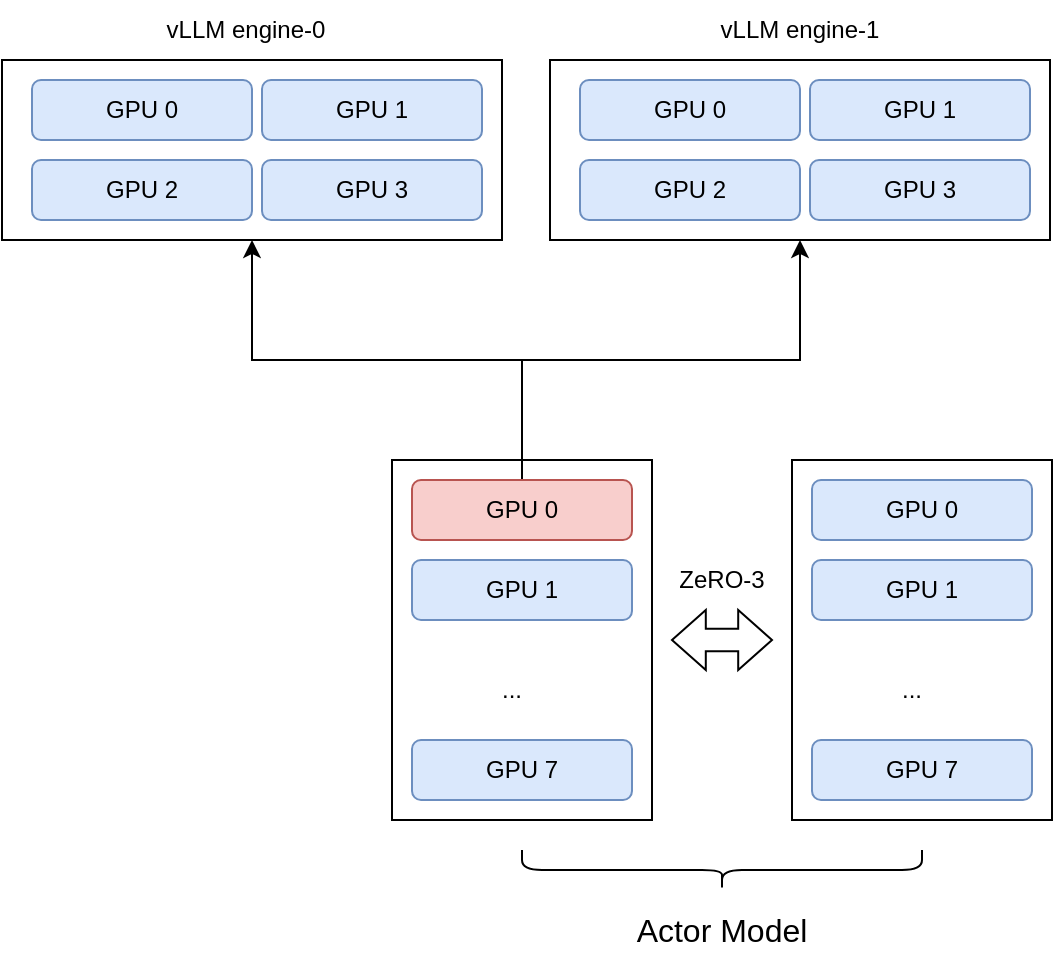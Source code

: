 <mxfile version="22.1.8" type="github">
  <diagram name="第 1 页" id="_yeTReKi2tKOsesYiWH2">
    <mxGraphModel dx="1026" dy="651" grid="1" gridSize="10" guides="1" tooltips="1" connect="1" arrows="1" fold="1" page="1" pageScale="1" pageWidth="827" pageHeight="1169" math="0" shadow="0">
      <root>
        <mxCell id="0" />
        <mxCell id="1" parent="0" />
        <mxCell id="SlN1y37VNXY5p0-sogcM-19" value="" style="rounded=0;whiteSpace=wrap;html=1;" vertex="1" parent="1">
          <mxGeometry x="152" y="140" width="250" height="90" as="geometry" />
        </mxCell>
        <mxCell id="SlN1y37VNXY5p0-sogcM-5" value="" style="rounded=0;whiteSpace=wrap;html=1;" vertex="1" parent="1">
          <mxGeometry x="347" y="340" width="130" height="180" as="geometry" />
        </mxCell>
        <mxCell id="SlN1y37VNXY5p0-sogcM-31" style="edgeStyle=orthogonalEdgeStyle;rounded=0;orthogonalLoop=1;jettySize=auto;html=1;entryX=0.5;entryY=1;entryDx=0;entryDy=0;" edge="1" parent="1" source="SlN1y37VNXY5p0-sogcM-1" target="SlN1y37VNXY5p0-sogcM-19">
          <mxGeometry relative="1" as="geometry" />
        </mxCell>
        <mxCell id="SlN1y37VNXY5p0-sogcM-32" style="edgeStyle=orthogonalEdgeStyle;rounded=0;orthogonalLoop=1;jettySize=auto;html=1;exitX=0.5;exitY=0;exitDx=0;exitDy=0;entryX=0.5;entryY=1;entryDx=0;entryDy=0;" edge="1" parent="1" source="SlN1y37VNXY5p0-sogcM-1" target="SlN1y37VNXY5p0-sogcM-21">
          <mxGeometry relative="1" as="geometry" />
        </mxCell>
        <mxCell id="SlN1y37VNXY5p0-sogcM-1" value="GPU 0" style="rounded=1;whiteSpace=wrap;html=1;fillColor=#f8cecc;strokeColor=#b85450;" vertex="1" parent="1">
          <mxGeometry x="357" y="350" width="110" height="30" as="geometry" />
        </mxCell>
        <mxCell id="SlN1y37VNXY5p0-sogcM-2" value="GPU 1" style="rounded=1;whiteSpace=wrap;html=1;fillColor=#dae8fc;strokeColor=#6c8ebf;" vertex="1" parent="1">
          <mxGeometry x="357" y="390" width="110" height="30" as="geometry" />
        </mxCell>
        <mxCell id="SlN1y37VNXY5p0-sogcM-3" value="GPU 7" style="rounded=1;whiteSpace=wrap;html=1;fillColor=#dae8fc;strokeColor=#6c8ebf;" vertex="1" parent="1">
          <mxGeometry x="357" y="480" width="110" height="30" as="geometry" />
        </mxCell>
        <mxCell id="SlN1y37VNXY5p0-sogcM-4" value="..." style="text;html=1;strokeColor=none;fillColor=none;align=center;verticalAlign=middle;whiteSpace=wrap;rounded=0;" vertex="1" parent="1">
          <mxGeometry x="377" y="440" width="60" height="30" as="geometry" />
        </mxCell>
        <mxCell id="SlN1y37VNXY5p0-sogcM-6" value="" style="rounded=0;whiteSpace=wrap;html=1;" vertex="1" parent="1">
          <mxGeometry x="547" y="340" width="130" height="180" as="geometry" />
        </mxCell>
        <mxCell id="SlN1y37VNXY5p0-sogcM-7" value="GPU 0" style="rounded=1;whiteSpace=wrap;html=1;fillColor=#dae8fc;strokeColor=#6c8ebf;" vertex="1" parent="1">
          <mxGeometry x="557" y="350" width="110" height="30" as="geometry" />
        </mxCell>
        <mxCell id="SlN1y37VNXY5p0-sogcM-8" value="GPU 1" style="rounded=1;whiteSpace=wrap;html=1;fillColor=#dae8fc;strokeColor=#6c8ebf;" vertex="1" parent="1">
          <mxGeometry x="557" y="390" width="110" height="30" as="geometry" />
        </mxCell>
        <mxCell id="SlN1y37VNXY5p0-sogcM-9" value="GPU 7" style="rounded=1;whiteSpace=wrap;html=1;fillColor=#dae8fc;strokeColor=#6c8ebf;" vertex="1" parent="1">
          <mxGeometry x="557" y="480" width="110" height="30" as="geometry" />
        </mxCell>
        <mxCell id="SlN1y37VNXY5p0-sogcM-10" value="..." style="text;html=1;strokeColor=none;fillColor=none;align=center;verticalAlign=middle;whiteSpace=wrap;rounded=0;" vertex="1" parent="1">
          <mxGeometry x="577" y="440" width="60" height="30" as="geometry" />
        </mxCell>
        <mxCell id="SlN1y37VNXY5p0-sogcM-11" value="" style="shape=doubleArrow;whiteSpace=wrap;html=1;arrowWidth=0.375;arrowSize=0.338;" vertex="1" parent="1">
          <mxGeometry x="487" y="415" width="50" height="30" as="geometry" />
        </mxCell>
        <mxCell id="SlN1y37VNXY5p0-sogcM-12" value="ZeRO-3" style="text;html=1;strokeColor=none;fillColor=none;align=center;verticalAlign=middle;whiteSpace=wrap;rounded=0;" vertex="1" parent="1">
          <mxGeometry x="482" y="385" width="60" height="30" as="geometry" />
        </mxCell>
        <mxCell id="SlN1y37VNXY5p0-sogcM-13" value="GPU 0" style="rounded=1;whiteSpace=wrap;html=1;fillColor=#dae8fc;strokeColor=#6c8ebf;" vertex="1" parent="1">
          <mxGeometry x="167" y="150" width="110" height="30" as="geometry" />
        </mxCell>
        <mxCell id="SlN1y37VNXY5p0-sogcM-14" value="GPU 2" style="rounded=1;whiteSpace=wrap;html=1;fillColor=#dae8fc;strokeColor=#6c8ebf;" vertex="1" parent="1">
          <mxGeometry x="167" y="190" width="110" height="30" as="geometry" />
        </mxCell>
        <mxCell id="SlN1y37VNXY5p0-sogcM-15" value="GPU 1" style="rounded=1;whiteSpace=wrap;html=1;fillColor=#dae8fc;strokeColor=#6c8ebf;" vertex="1" parent="1">
          <mxGeometry x="282" y="150" width="110" height="30" as="geometry" />
        </mxCell>
        <mxCell id="SlN1y37VNXY5p0-sogcM-16" value="GPU 3" style="rounded=1;whiteSpace=wrap;html=1;fillColor=#dae8fc;strokeColor=#6c8ebf;" vertex="1" parent="1">
          <mxGeometry x="282" y="190" width="110" height="30" as="geometry" />
        </mxCell>
        <mxCell id="SlN1y37VNXY5p0-sogcM-21" value="" style="rounded=0;whiteSpace=wrap;html=1;" vertex="1" parent="1">
          <mxGeometry x="426" y="140" width="250" height="90" as="geometry" />
        </mxCell>
        <mxCell id="SlN1y37VNXY5p0-sogcM-22" value="GPU 0" style="rounded=1;whiteSpace=wrap;html=1;fillColor=#dae8fc;strokeColor=#6c8ebf;" vertex="1" parent="1">
          <mxGeometry x="441" y="150" width="110" height="30" as="geometry" />
        </mxCell>
        <mxCell id="SlN1y37VNXY5p0-sogcM-23" value="GPU 2" style="rounded=1;whiteSpace=wrap;html=1;fillColor=#dae8fc;strokeColor=#6c8ebf;" vertex="1" parent="1">
          <mxGeometry x="441" y="190" width="110" height="30" as="geometry" />
        </mxCell>
        <mxCell id="SlN1y37VNXY5p0-sogcM-24" value="GPU 1" style="rounded=1;whiteSpace=wrap;html=1;fillColor=#dae8fc;strokeColor=#6c8ebf;" vertex="1" parent="1">
          <mxGeometry x="556" y="150" width="110" height="30" as="geometry" />
        </mxCell>
        <mxCell id="SlN1y37VNXY5p0-sogcM-25" value="GPU 3" style="rounded=1;whiteSpace=wrap;html=1;fillColor=#dae8fc;strokeColor=#6c8ebf;" vertex="1" parent="1">
          <mxGeometry x="556" y="190" width="110" height="30" as="geometry" />
        </mxCell>
        <mxCell id="SlN1y37VNXY5p0-sogcM-26" value="&lt;font style=&quot;font-size: 16px;&quot;&gt;Actor Model&lt;/font&gt;" style="text;html=1;strokeColor=none;fillColor=none;align=center;verticalAlign=middle;whiteSpace=wrap;rounded=0;" vertex="1" parent="1">
          <mxGeometry x="463" y="560" width="98" height="30" as="geometry" />
        </mxCell>
        <mxCell id="SlN1y37VNXY5p0-sogcM-27" value="" style="shape=curlyBracket;whiteSpace=wrap;html=1;rounded=1;flipH=1;labelPosition=right;verticalLabelPosition=middle;align=left;verticalAlign=middle;rotation=90;" vertex="1" parent="1">
          <mxGeometry x="502" y="445" width="20" height="200" as="geometry" />
        </mxCell>
        <mxCell id="SlN1y37VNXY5p0-sogcM-29" value="vLLM engine-0" style="text;html=1;strokeColor=none;fillColor=none;align=center;verticalAlign=middle;whiteSpace=wrap;rounded=0;" vertex="1" parent="1">
          <mxGeometry x="229" y="110" width="90" height="30" as="geometry" />
        </mxCell>
        <mxCell id="SlN1y37VNXY5p0-sogcM-30" value="vLLM engine-1" style="text;html=1;strokeColor=none;fillColor=none;align=center;verticalAlign=middle;whiteSpace=wrap;rounded=0;" vertex="1" parent="1">
          <mxGeometry x="506" y="110" width="90" height="30" as="geometry" />
        </mxCell>
      </root>
    </mxGraphModel>
  </diagram>
</mxfile>
